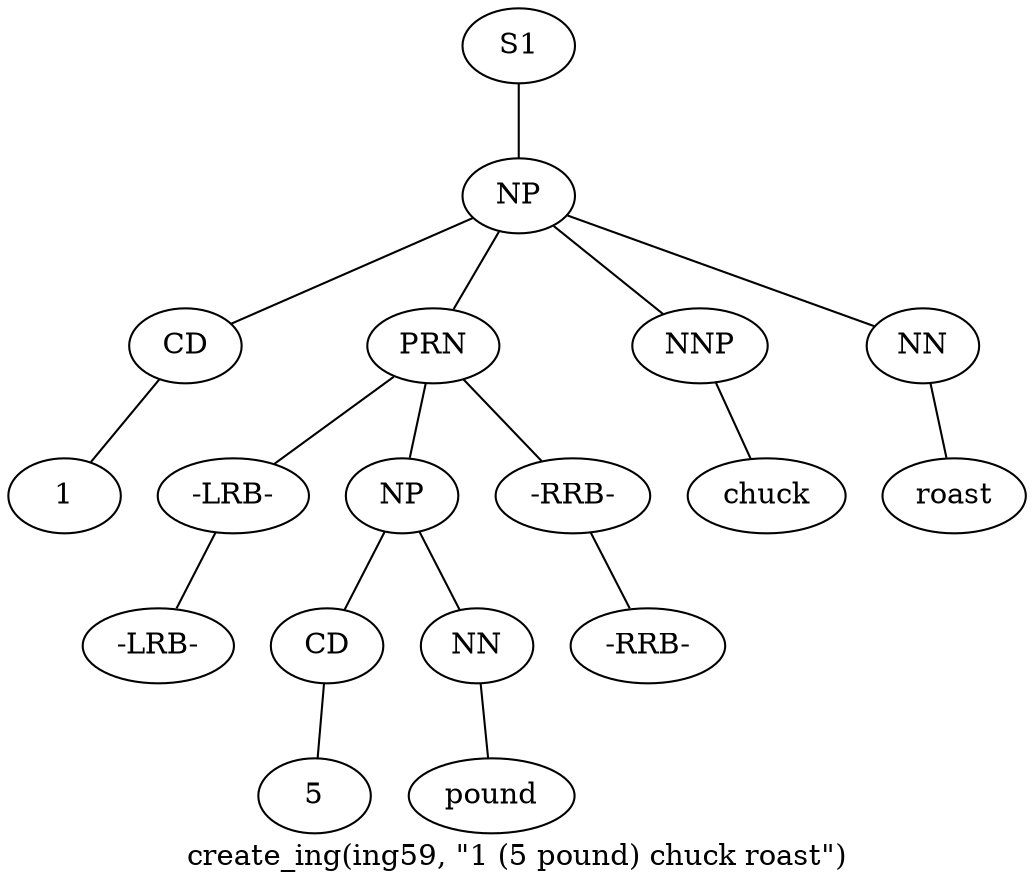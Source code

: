 graph SyntaxGraph {
	label = "create_ing(ing59, \"1 (5 pound) chuck roast\")";
	Node0 [label="S1"];
	Node1 [label="NP"];
	Node2 [label="CD"];
	Node3 [label="1"];
	Node4 [label="PRN"];
	Node5 [label="-LRB-"];
	Node6 [label="-LRB-"];
	Node7 [label="NP"];
	Node8 [label="CD"];
	Node9 [label="5"];
	Node10 [label="NN"];
	Node11 [label="pound"];
	Node12 [label="-RRB-"];
	Node13 [label="-RRB-"];
	Node14 [label="NNP"];
	Node15 [label="chuck"];
	Node16 [label="NN"];
	Node17 [label="roast"];

	Node0 -- Node1;
	Node1 -- Node2;
	Node1 -- Node4;
	Node1 -- Node14;
	Node1 -- Node16;
	Node2 -- Node3;
	Node4 -- Node5;
	Node4 -- Node7;
	Node4 -- Node12;
	Node5 -- Node6;
	Node7 -- Node8;
	Node7 -- Node10;
	Node8 -- Node9;
	Node10 -- Node11;
	Node12 -- Node13;
	Node14 -- Node15;
	Node16 -- Node17;
}